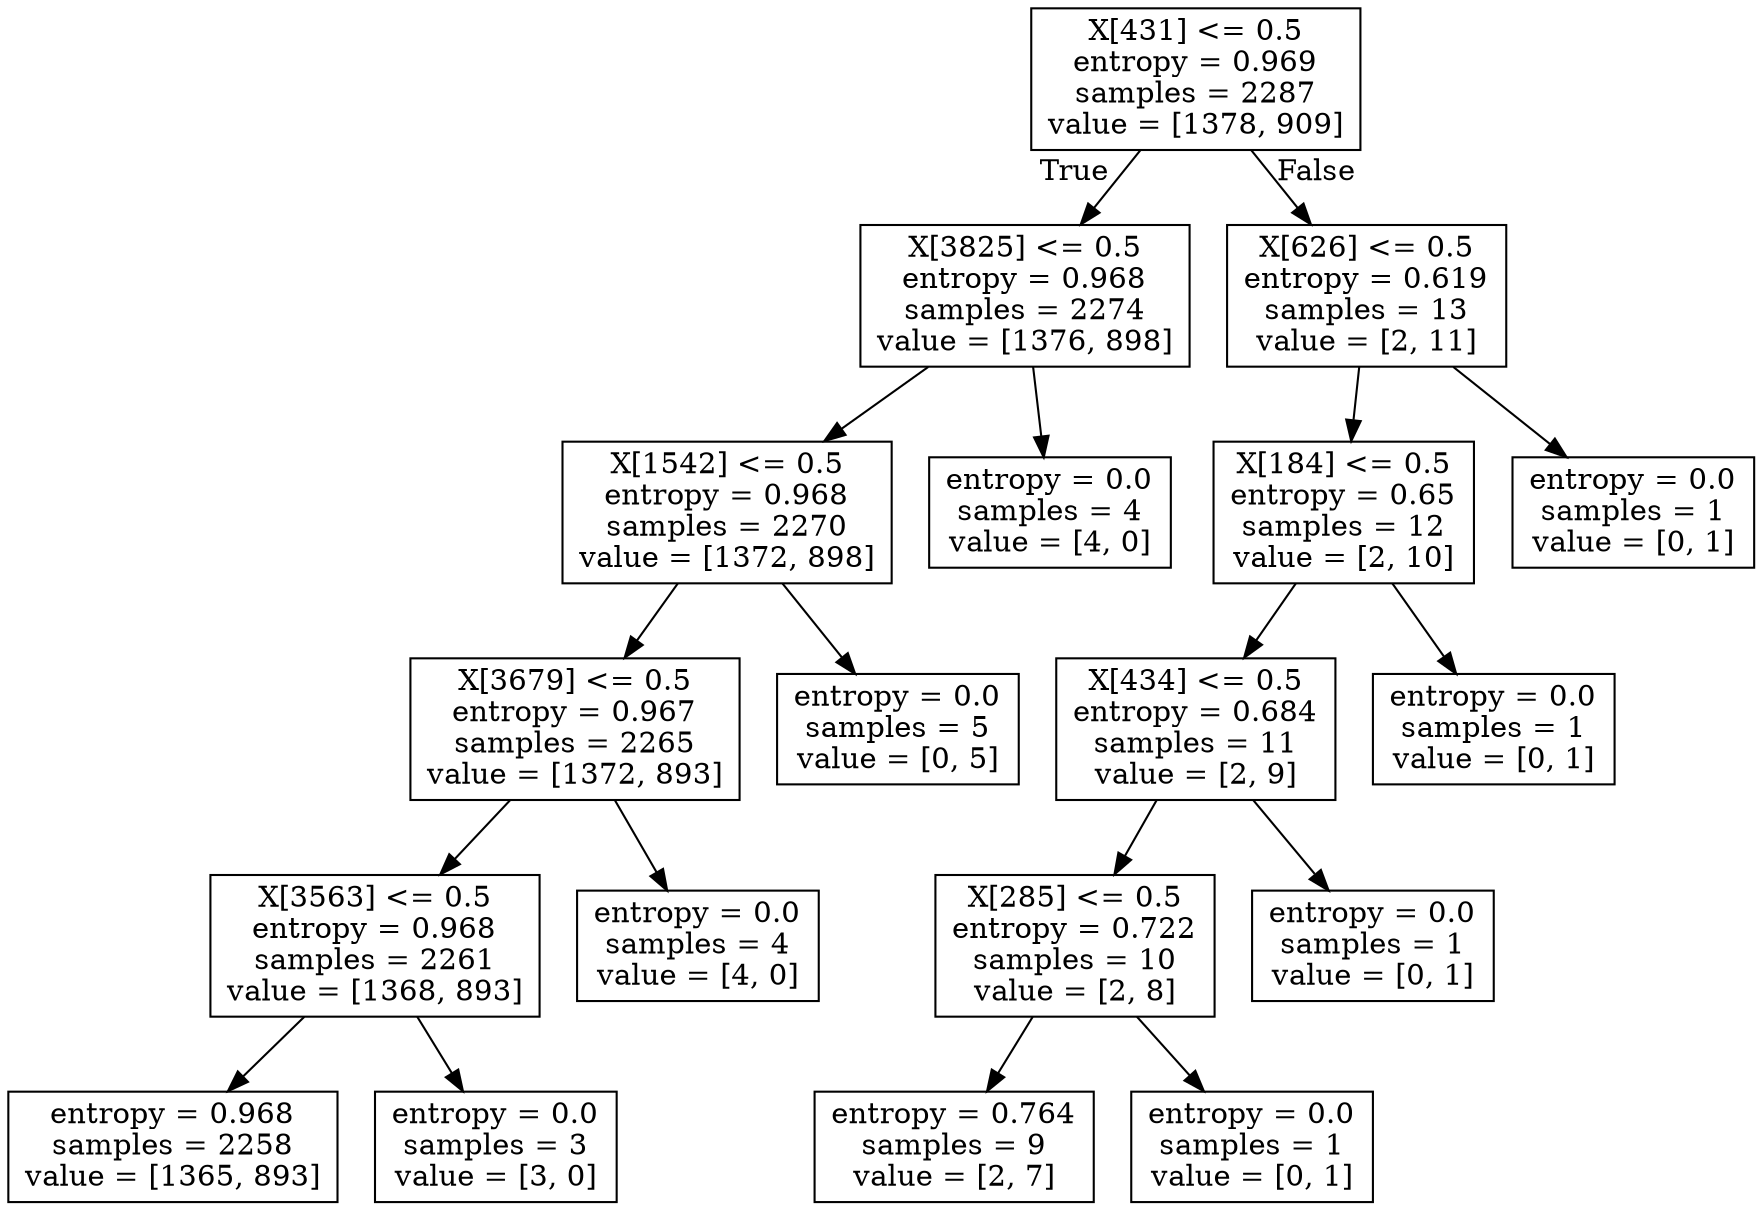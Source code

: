 digraph Tree {
node [shape=box] ;
0 [label="X[431] <= 0.5\nentropy = 0.969\nsamples = 2287\nvalue = [1378, 909]"] ;
1 [label="X[3825] <= 0.5\nentropy = 0.968\nsamples = 2274\nvalue = [1376, 898]"] ;
0 -> 1 [labeldistance=2.5, labelangle=45, headlabel="True"] ;
2 [label="X[1542] <= 0.5\nentropy = 0.968\nsamples = 2270\nvalue = [1372, 898]"] ;
1 -> 2 ;
3 [label="X[3679] <= 0.5\nentropy = 0.967\nsamples = 2265\nvalue = [1372, 893]"] ;
2 -> 3 ;
4 [label="X[3563] <= 0.5\nentropy = 0.968\nsamples = 2261\nvalue = [1368, 893]"] ;
3 -> 4 ;
5 [label="entropy = 0.968\nsamples = 2258\nvalue = [1365, 893]"] ;
4 -> 5 ;
6 [label="entropy = 0.0\nsamples = 3\nvalue = [3, 0]"] ;
4 -> 6 ;
7 [label="entropy = 0.0\nsamples = 4\nvalue = [4, 0]"] ;
3 -> 7 ;
8 [label="entropy = 0.0\nsamples = 5\nvalue = [0, 5]"] ;
2 -> 8 ;
9 [label="entropy = 0.0\nsamples = 4\nvalue = [4, 0]"] ;
1 -> 9 ;
10 [label="X[626] <= 0.5\nentropy = 0.619\nsamples = 13\nvalue = [2, 11]"] ;
0 -> 10 [labeldistance=2.5, labelangle=-45, headlabel="False"] ;
11 [label="X[184] <= 0.5\nentropy = 0.65\nsamples = 12\nvalue = [2, 10]"] ;
10 -> 11 ;
12 [label="X[434] <= 0.5\nentropy = 0.684\nsamples = 11\nvalue = [2, 9]"] ;
11 -> 12 ;
13 [label="X[285] <= 0.5\nentropy = 0.722\nsamples = 10\nvalue = [2, 8]"] ;
12 -> 13 ;
14 [label="entropy = 0.764\nsamples = 9\nvalue = [2, 7]"] ;
13 -> 14 ;
15 [label="entropy = 0.0\nsamples = 1\nvalue = [0, 1]"] ;
13 -> 15 ;
16 [label="entropy = 0.0\nsamples = 1\nvalue = [0, 1]"] ;
12 -> 16 ;
17 [label="entropy = 0.0\nsamples = 1\nvalue = [0, 1]"] ;
11 -> 17 ;
18 [label="entropy = 0.0\nsamples = 1\nvalue = [0, 1]"] ;
10 -> 18 ;
}